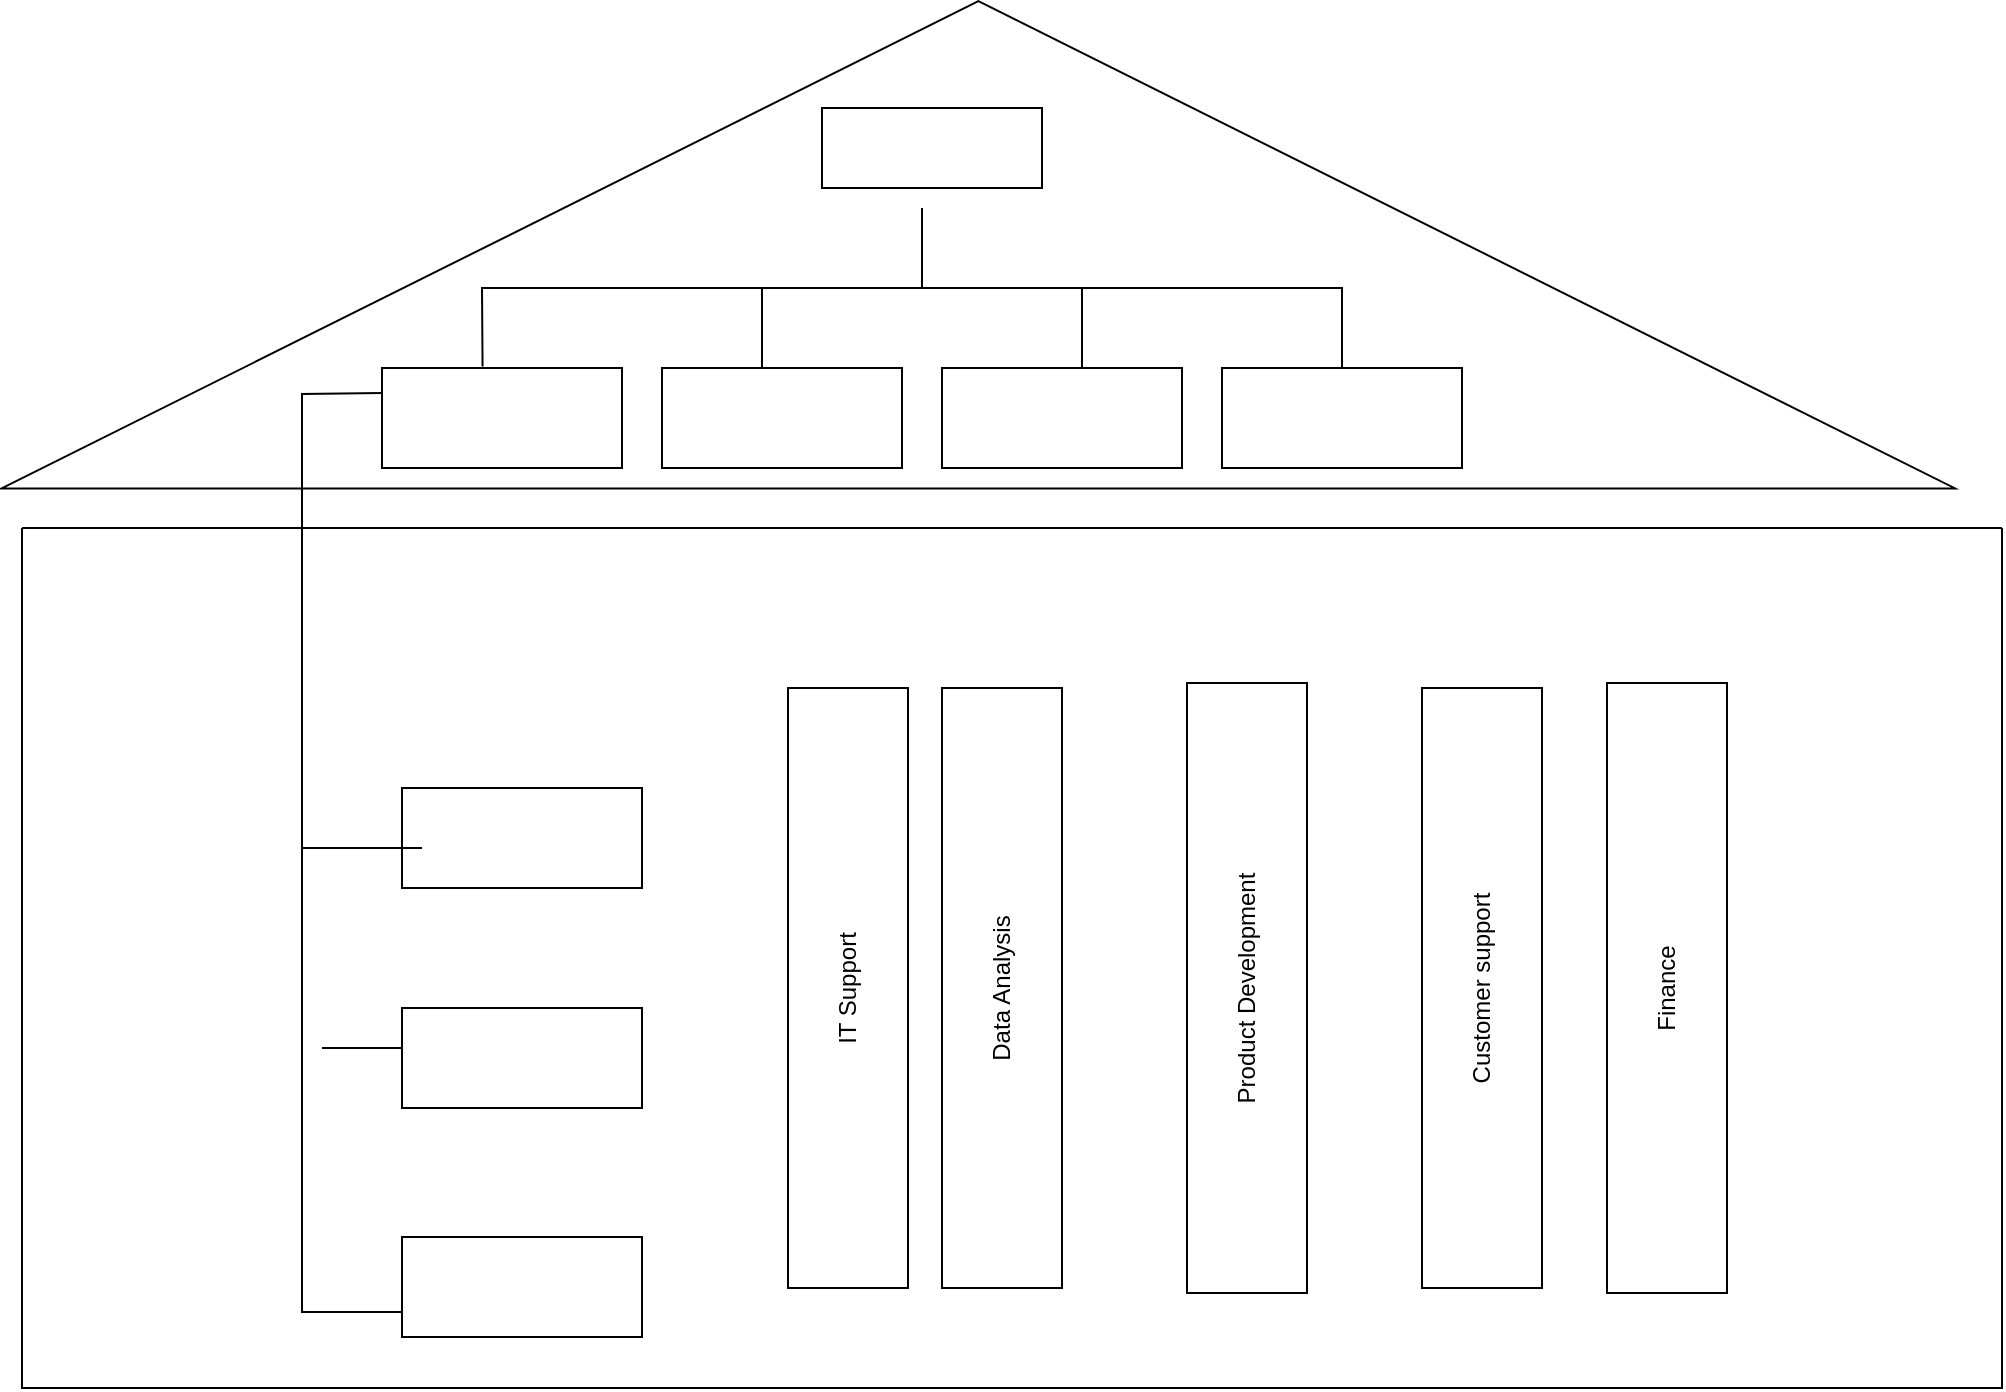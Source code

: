 <mxfile version="24.6.4" type="github">
  <diagram id="prtHgNgQTEPvFCAcTncT" name="Page-1">
    <mxGraphModel dx="2856" dy="2660" grid="1" gridSize="10" guides="1" tooltips="1" connect="1" arrows="1" fold="1" page="1" pageScale="1" pageWidth="827" pageHeight="1169" math="0" shadow="0">
      <root>
        <mxCell id="0" />
        <mxCell id="1" parent="0" />
        <mxCell id="9hdCoJvluRMYCYl9ueBK-32" value="" style="triangle;whiteSpace=wrap;html=1;rotation=-90;" vertex="1" parent="1">
          <mxGeometry x="356.39" y="-410" width="243.61" height="976.77" as="geometry" />
        </mxCell>
        <UserObject label="" name="Evan Valet" position="HR Director" location="Office 4" email="me@example.com" placeholders="1" link="https://www.draw.io" id="dNxyNK7c78bLwvsdeMH5-16">
          <mxCell style="label;image=https://cdn3.iconfinder.com/data/icons/user-avatars-1/512/users-9-2-128.png;whiteSpace=wrap;html=1;rounded=0;glass=0;treeFolding=1;treeMoving=1;" parent="1" vertex="1">
            <mxGeometry x="400" y="10" width="110" height="40" as="geometry" />
          </mxCell>
        </UserObject>
        <mxCell id="9hdCoJvluRMYCYl9ueBK-36" value="" style="rounded=0;whiteSpace=wrap;html=1;" vertex="1" parent="1">
          <mxGeometry x="180" y="140" width="120" height="50" as="geometry" />
        </mxCell>
        <mxCell id="9hdCoJvluRMYCYl9ueBK-37" value="" style="rounded=0;whiteSpace=wrap;html=1;" vertex="1" parent="1">
          <mxGeometry x="320" y="140" width="120" height="50" as="geometry" />
        </mxCell>
        <mxCell id="9hdCoJvluRMYCYl9ueBK-38" value="" style="rounded=0;whiteSpace=wrap;html=1;" vertex="1" parent="1">
          <mxGeometry x="460" y="140" width="120" height="50" as="geometry" />
        </mxCell>
        <mxCell id="9hdCoJvluRMYCYl9ueBK-39" value="" style="rounded=0;whiteSpace=wrap;html=1;" vertex="1" parent="1">
          <mxGeometry x="600" y="140" width="120" height="50" as="geometry" />
        </mxCell>
        <mxCell id="9hdCoJvluRMYCYl9ueBK-40" value="" style="endArrow=none;html=1;rounded=0;" edge="1" parent="1">
          <mxGeometry width="50" height="50" relative="1" as="geometry">
            <mxPoint x="450" y="100" as="sourcePoint" />
            <mxPoint x="450" y="60" as="targetPoint" />
            <Array as="points">
              <mxPoint x="450" y="80" />
            </Array>
          </mxGeometry>
        </mxCell>
        <mxCell id="9hdCoJvluRMYCYl9ueBK-41" value="" style="endArrow=none;html=1;rounded=0;exitX=0.5;exitY=0;exitDx=0;exitDy=0;entryX=0.419;entryY=-0.014;entryDx=0;entryDy=0;entryPerimeter=0;" edge="1" parent="1" source="9hdCoJvluRMYCYl9ueBK-39" target="9hdCoJvluRMYCYl9ueBK-36">
          <mxGeometry width="50" height="50" relative="1" as="geometry">
            <mxPoint x="570" y="105" as="sourcePoint" />
            <mxPoint x="320" y="100" as="targetPoint" />
            <Array as="points">
              <mxPoint x="660" y="100" />
              <mxPoint x="630" y="100" />
              <mxPoint x="590" y="100" />
              <mxPoint x="500" y="100" />
              <mxPoint x="230" y="100" />
            </Array>
          </mxGeometry>
        </mxCell>
        <mxCell id="9hdCoJvluRMYCYl9ueBK-42" value="" style="endArrow=none;html=1;rounded=0;entryX=0.25;entryY=0;entryDx=0;entryDy=0;" edge="1" parent="1" target="9hdCoJvluRMYCYl9ueBK-37">
          <mxGeometry width="50" height="50" relative="1" as="geometry">
            <mxPoint x="540" y="140" as="sourcePoint" />
            <mxPoint x="240" y="140" as="targetPoint" />
            <Array as="points">
              <mxPoint x="530" y="140" />
              <mxPoint x="530" y="120" />
              <mxPoint x="530" y="100" />
              <mxPoint x="440" y="100" />
              <mxPoint x="370" y="100" />
              <mxPoint x="370" y="140" />
            </Array>
          </mxGeometry>
        </mxCell>
        <mxCell id="9hdCoJvluRMYCYl9ueBK-44" value="" style="swimlane;startSize=0;" vertex="1" parent="1">
          <mxGeometry y="220" width="990" height="430" as="geometry" />
        </mxCell>
        <mxCell id="9hdCoJvluRMYCYl9ueBK-45" value="" style="rounded=0;whiteSpace=wrap;html=1;" vertex="1" parent="9hdCoJvluRMYCYl9ueBK-44">
          <mxGeometry x="190" y="354.5" width="120" height="50" as="geometry" />
        </mxCell>
        <mxCell id="9hdCoJvluRMYCYl9ueBK-46" value="" style="rounded=0;whiteSpace=wrap;html=1;" vertex="1" parent="9hdCoJvluRMYCYl9ueBK-44">
          <mxGeometry x="190" y="240" width="120" height="50" as="geometry" />
        </mxCell>
        <mxCell id="9hdCoJvluRMYCYl9ueBK-47" value="" style="rounded=0;whiteSpace=wrap;html=1;" vertex="1" parent="9hdCoJvluRMYCYl9ueBK-44">
          <mxGeometry x="190" y="130" width="120" height="50" as="geometry" />
        </mxCell>
        <mxCell id="9hdCoJvluRMYCYl9ueBK-52" value="" style="endArrow=none;html=1;rounded=0;" edge="1" parent="9hdCoJvluRMYCYl9ueBK-44">
          <mxGeometry width="50" height="50" relative="1" as="geometry">
            <mxPoint x="150" y="260" as="sourcePoint" />
            <mxPoint x="190" y="260" as="targetPoint" />
          </mxGeometry>
        </mxCell>
        <mxCell id="9hdCoJvluRMYCYl9ueBK-53" value="" style="endArrow=none;html=1;rounded=0;" edge="1" parent="9hdCoJvluRMYCYl9ueBK-44">
          <mxGeometry width="50" height="50" relative="1" as="geometry">
            <mxPoint x="140" y="160" as="sourcePoint" />
            <mxPoint x="200" y="160" as="targetPoint" />
          </mxGeometry>
        </mxCell>
        <mxCell id="9hdCoJvluRMYCYl9ueBK-54" value="Data Analysis" style="rounded=0;whiteSpace=wrap;html=1;rotation=-90;" vertex="1" parent="9hdCoJvluRMYCYl9ueBK-44">
          <mxGeometry x="340" y="200" width="300" height="60" as="geometry" />
        </mxCell>
        <mxCell id="9hdCoJvluRMYCYl9ueBK-55" value="Product Development" style="rounded=0;whiteSpace=wrap;html=1;rotation=-90;" vertex="1" parent="9hdCoJvluRMYCYl9ueBK-44">
          <mxGeometry x="460" y="200" width="305" height="60" as="geometry" />
        </mxCell>
        <mxCell id="9hdCoJvluRMYCYl9ueBK-56" value="Customer support" style="rounded=0;whiteSpace=wrap;html=1;rotation=-90;" vertex="1" parent="9hdCoJvluRMYCYl9ueBK-44">
          <mxGeometry x="580" y="200" width="300" height="60" as="geometry" />
        </mxCell>
        <mxCell id="9hdCoJvluRMYCYl9ueBK-57" value="IT Support" style="rounded=0;whiteSpace=wrap;html=1;rotation=-90;" vertex="1" parent="9hdCoJvluRMYCYl9ueBK-44">
          <mxGeometry x="263" y="200" width="300" height="60" as="geometry" />
        </mxCell>
        <mxCell id="9hdCoJvluRMYCYl9ueBK-58" value="Finance" style="rounded=0;whiteSpace=wrap;html=1;rotation=-90;" vertex="1" parent="9hdCoJvluRMYCYl9ueBK-44">
          <mxGeometry x="670" y="200" width="305" height="60" as="geometry" />
        </mxCell>
        <mxCell id="9hdCoJvluRMYCYl9ueBK-50" value="" style="endArrow=none;html=1;rounded=0;entryX=0;entryY=0.75;entryDx=0;entryDy=0;exitX=0;exitY=0.25;exitDx=0;exitDy=0;" edge="1" parent="1" source="9hdCoJvluRMYCYl9ueBK-36" target="9hdCoJvluRMYCYl9ueBK-45">
          <mxGeometry width="50" height="50" relative="1" as="geometry">
            <mxPoint x="570" y="310" as="sourcePoint" />
            <mxPoint x="140" y="329" as="targetPoint" />
            <Array as="points">
              <mxPoint x="140" y="153" />
              <mxPoint x="140" y="290" />
              <mxPoint x="140" y="612" />
            </Array>
          </mxGeometry>
        </mxCell>
      </root>
    </mxGraphModel>
  </diagram>
</mxfile>
